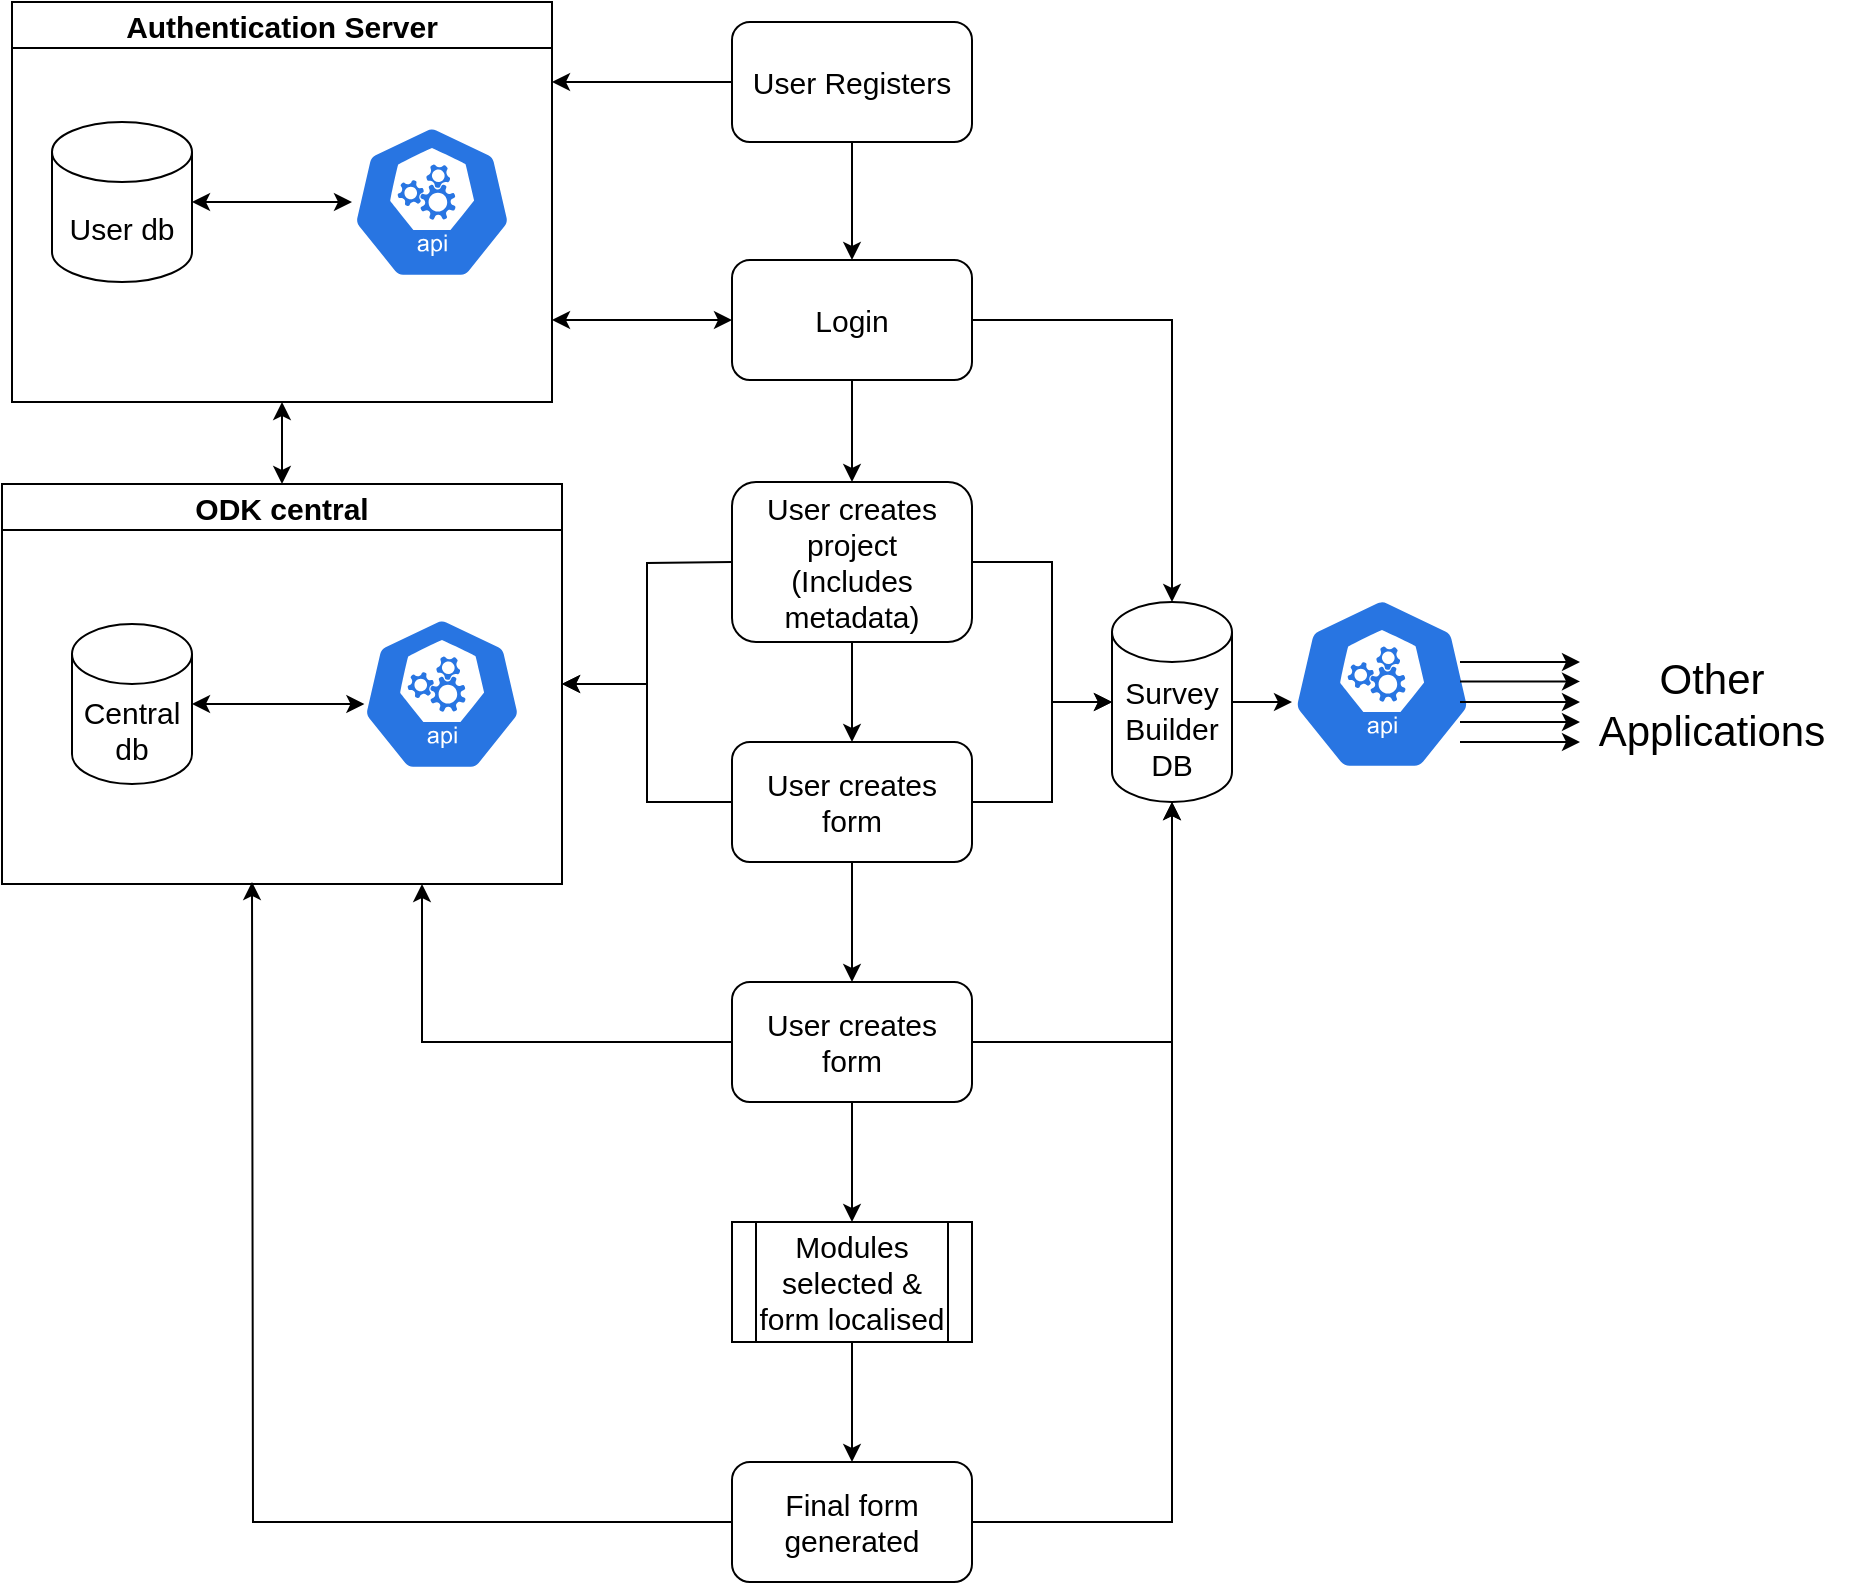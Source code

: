<mxfile version="14.9.6" type="device"><diagram id="VN9dA1OgNgCQVordeOg0" name="Page-1"><mxGraphModel dx="2740" dy="806" grid="1" gridSize="10" guides="1" tooltips="1" connect="1" arrows="1" fold="1" page="1" pageScale="1" pageWidth="1654" pageHeight="2336" math="0" shadow="0"><root><mxCell id="0"/><mxCell id="1" parent="0"/><mxCell id="EVZT892mOeLUbv4hLQb0-36" style="edgeStyle=orthogonalEdgeStyle;rounded=0;orthogonalLoop=1;jettySize=auto;html=1;exitX=0.5;exitY=1;exitDx=0;exitDy=0;entryX=0.5;entryY=0;entryDx=0;entryDy=0;startArrow=none;startFill=0;fontSize=15;" parent="1" source="EVZT892mOeLUbv4hLQb0-4" target="EVZT892mOeLUbv4hLQb0-6" edge="1"><mxGeometry relative="1" as="geometry"/></mxCell><mxCell id="EVZT892mOeLUbv4hLQb0-49" style="edgeStyle=orthogonalEdgeStyle;rounded=0;orthogonalLoop=1;jettySize=auto;html=1;exitX=0;exitY=0.5;exitDx=0;exitDy=0;startArrow=none;startFill=0;fontSize=15;" parent="1" source="EVZT892mOeLUbv4hLQb0-4" edge="1"><mxGeometry relative="1" as="geometry"><mxPoint x="-10" y="310" as="targetPoint"/></mxGeometry></mxCell><mxCell id="EVZT892mOeLUbv4hLQb0-4" value="User Registers" style="rounded=1;whiteSpace=wrap;html=1;fontSize=15;" parent="1" vertex="1"><mxGeometry x="80" y="280" width="120" height="60" as="geometry"/></mxCell><mxCell id="EVZT892mOeLUbv4hLQb0-46" style="edgeStyle=orthogonalEdgeStyle;rounded=0;orthogonalLoop=1;jettySize=auto;html=1;exitX=0.5;exitY=1;exitDx=0;exitDy=0;entryX=0.5;entryY=0;entryDx=0;entryDy=0;startArrow=none;startFill=0;fontSize=15;" parent="1" source="EVZT892mOeLUbv4hLQb0-6" target="EVZT892mOeLUbv4hLQb0-19" edge="1"><mxGeometry relative="1" as="geometry"/></mxCell><mxCell id="EVZT892mOeLUbv4hLQb0-50" style="edgeStyle=orthogonalEdgeStyle;rounded=0;orthogonalLoop=1;jettySize=auto;html=1;exitX=0;exitY=0.5;exitDx=0;exitDy=0;startArrow=classic;startFill=1;fontSize=15;" parent="1" source="EVZT892mOeLUbv4hLQb0-6" edge="1"><mxGeometry relative="1" as="geometry"><mxPoint x="-10" y="429" as="targetPoint"/></mxGeometry></mxCell><mxCell id="EVZT892mOeLUbv4hLQb0-59" style="edgeStyle=orthogonalEdgeStyle;rounded=0;orthogonalLoop=1;jettySize=auto;html=1;exitX=1;exitY=0.5;exitDx=0;exitDy=0;entryX=0.5;entryY=0;entryDx=0;entryDy=0;entryPerimeter=0;startArrow=none;startFill=0;fontSize=15;" parent="1" source="EVZT892mOeLUbv4hLQb0-6" target="EVZT892mOeLUbv4hLQb0-17" edge="1"><mxGeometry relative="1" as="geometry"/></mxCell><mxCell id="EVZT892mOeLUbv4hLQb0-6" value="Login" style="rounded=1;whiteSpace=wrap;html=1;fontSize=15;" parent="1" vertex="1"><mxGeometry x="80" y="399" width="120" height="60" as="geometry"/></mxCell><mxCell id="EVZT892mOeLUbv4hLQb0-77" style="edgeStyle=orthogonalEdgeStyle;rounded=0;orthogonalLoop=1;jettySize=auto;html=1;exitX=1;exitY=0.5;exitDx=0;exitDy=0;exitPerimeter=0;entryX=0;entryY=0.61;entryDx=0;entryDy=0;entryPerimeter=0;fontSize=15;startArrow=none;startFill=0;" parent="1" source="EVZT892mOeLUbv4hLQb0-17" target="EVZT892mOeLUbv4hLQb0-60" edge="1"><mxGeometry relative="1" as="geometry"/></mxCell><mxCell id="EVZT892mOeLUbv4hLQb0-17" value="Survey Builder DB" style="shape=cylinder3;whiteSpace=wrap;html=1;boundedLbl=1;backgroundOutline=1;size=15;fontSize=15;" parent="1" vertex="1"><mxGeometry x="270" y="570" width="60" height="100" as="geometry"/></mxCell><mxCell id="EVZT892mOeLUbv4hLQb0-44" style="edgeStyle=orthogonalEdgeStyle;rounded=0;orthogonalLoop=1;jettySize=auto;html=1;exitX=0;exitY=0.5;exitDx=0;exitDy=0;entryX=1;entryY=0.5;entryDx=0;entryDy=0;startArrow=none;startFill=0;fontSize=15;" parent="1" target="EVZT892mOeLUbv4hLQb0-37" edge="1"><mxGeometry relative="1" as="geometry"><mxPoint x="80" y="550" as="sourcePoint"/></mxGeometry></mxCell><mxCell id="EVZT892mOeLUbv4hLQb0-47" style="edgeStyle=orthogonalEdgeStyle;rounded=0;orthogonalLoop=1;jettySize=auto;html=1;exitX=0.5;exitY=1;exitDx=0;exitDy=0;entryX=0.5;entryY=0;entryDx=0;entryDy=0;startArrow=none;startFill=0;fontSize=15;" parent="1" source="EVZT892mOeLUbv4hLQb0-19" target="EVZT892mOeLUbv4hLQb0-20" edge="1"><mxGeometry relative="1" as="geometry"/></mxCell><mxCell id="sWjV3Y1_y2_6PfG4lUaT-1" style="edgeStyle=orthogonalEdgeStyle;rounded=0;orthogonalLoop=1;jettySize=auto;html=1;exitX=1;exitY=0.5;exitDx=0;exitDy=0;entryX=0;entryY=0.5;entryDx=0;entryDy=0;entryPerimeter=0;fontSize=15;" parent="1" source="EVZT892mOeLUbv4hLQb0-19" target="EVZT892mOeLUbv4hLQb0-17" edge="1"><mxGeometry relative="1" as="geometry"><Array as="points"><mxPoint x="240" y="550"/><mxPoint x="240" y="620"/></Array></mxGeometry></mxCell><mxCell id="EVZT892mOeLUbv4hLQb0-19" value="User creates project&lt;br style=&quot;font-size: 15px;&quot;&gt;(Includes metadata)" style="rounded=1;whiteSpace=wrap;html=1;fontSize=15;" parent="1" vertex="1"><mxGeometry x="80" y="510" width="120" height="80" as="geometry"/></mxCell><mxCell id="EVZT892mOeLUbv4hLQb0-45" style="edgeStyle=orthogonalEdgeStyle;rounded=0;orthogonalLoop=1;jettySize=auto;html=1;exitX=0;exitY=0.5;exitDx=0;exitDy=0;entryX=1;entryY=0.5;entryDx=0;entryDy=0;startArrow=none;startFill=0;fontSize=15;" parent="1" source="EVZT892mOeLUbv4hLQb0-20" target="EVZT892mOeLUbv4hLQb0-37" edge="1"><mxGeometry relative="1" as="geometry"/></mxCell><mxCell id="EVZT892mOeLUbv4hLQb0-48" style="edgeStyle=orthogonalEdgeStyle;rounded=0;orthogonalLoop=1;jettySize=auto;html=1;exitX=0.5;exitY=1;exitDx=0;exitDy=0;entryX=0.5;entryY=0;entryDx=0;entryDy=0;startArrow=none;startFill=0;fontSize=15;" parent="1" source="EVZT892mOeLUbv4hLQb0-20" target="EVZT892mOeLUbv4hLQb0-21" edge="1"><mxGeometry relative="1" as="geometry"/></mxCell><mxCell id="sWjV3Y1_y2_6PfG4lUaT-2" style="edgeStyle=orthogonalEdgeStyle;rounded=0;orthogonalLoop=1;jettySize=auto;html=1;exitX=1;exitY=0.5;exitDx=0;exitDy=0;fontSize=15;" parent="1" source="EVZT892mOeLUbv4hLQb0-20" edge="1"><mxGeometry relative="1" as="geometry"><mxPoint x="270" y="620" as="targetPoint"/><Array as="points"><mxPoint x="240" y="670"/><mxPoint x="240" y="620"/></Array></mxGeometry></mxCell><mxCell id="EVZT892mOeLUbv4hLQb0-20" value="User creates form" style="rounded=1;whiteSpace=wrap;html=1;fontSize=15;" parent="1" vertex="1"><mxGeometry x="80" y="640" width="120" height="60" as="geometry"/></mxCell><mxCell id="EVZT892mOeLUbv4hLQb0-53" style="edgeStyle=orthogonalEdgeStyle;rounded=0;orthogonalLoop=1;jettySize=auto;html=1;exitX=0;exitY=0.5;exitDx=0;exitDy=0;entryX=0.75;entryY=1;entryDx=0;entryDy=0;startArrow=none;startFill=0;fontSize=15;" parent="1" source="EVZT892mOeLUbv4hLQb0-21" target="EVZT892mOeLUbv4hLQb0-37" edge="1"><mxGeometry relative="1" as="geometry"/></mxCell><mxCell id="EVZT892mOeLUbv4hLQb0-54" style="edgeStyle=orthogonalEdgeStyle;rounded=0;orthogonalLoop=1;jettySize=auto;html=1;exitX=0.5;exitY=1;exitDx=0;exitDy=0;startArrow=none;startFill=0;fontSize=15;" parent="1" source="EVZT892mOeLUbv4hLQb0-21" edge="1"><mxGeometry relative="1" as="geometry"><mxPoint x="140" y="880" as="targetPoint"/></mxGeometry></mxCell><mxCell id="EVZT892mOeLUbv4hLQb0-75" style="edgeStyle=orthogonalEdgeStyle;rounded=0;orthogonalLoop=1;jettySize=auto;html=1;exitX=1;exitY=0.5;exitDx=0;exitDy=0;entryX=0.5;entryY=1;entryDx=0;entryDy=0;entryPerimeter=0;fontSize=15;startArrow=none;startFill=0;" parent="1" source="EVZT892mOeLUbv4hLQb0-21" target="EVZT892mOeLUbv4hLQb0-17" edge="1"><mxGeometry relative="1" as="geometry"/></mxCell><mxCell id="EVZT892mOeLUbv4hLQb0-21" value="User creates form" style="rounded=1;whiteSpace=wrap;html=1;fontSize=15;" parent="1" vertex="1"><mxGeometry x="80" y="760" width="120" height="60" as="geometry"/></mxCell><mxCell id="EVZT892mOeLUbv4hLQb0-43" style="edgeStyle=orthogonalEdgeStyle;rounded=0;orthogonalLoop=1;jettySize=auto;html=1;exitX=0.5;exitY=1;exitDx=0;exitDy=0;entryX=0.5;entryY=0;entryDx=0;entryDy=0;startArrow=classic;startFill=1;fontSize=15;" parent="1" source="EVZT892mOeLUbv4hLQb0-29" target="EVZT892mOeLUbv4hLQb0-37" edge="1"><mxGeometry relative="1" as="geometry"/></mxCell><mxCell id="EVZT892mOeLUbv4hLQb0-29" value="Authentication Server" style="swimlane;fontSize=15;" parent="1" vertex="1"><mxGeometry x="-280" y="270" width="270" height="200" as="geometry"/></mxCell><mxCell id="EVZT892mOeLUbv4hLQb0-32" value="" style="html=1;dashed=0;whitespace=wrap;fillColor=#2875E2;strokeColor=#ffffff;points=[[0.005,0.63,0],[0.1,0.2,0],[0.9,0.2,0],[0.5,0,0],[0.995,0.63,0],[0.72,0.99,0],[0.5,1,0],[0.28,0.99,0]];shape=mxgraph.kubernetes.icon;prIcon=api;fontSize=15;" parent="EVZT892mOeLUbv4hLQb0-29" vertex="1"><mxGeometry x="170" y="55" width="80" height="90" as="geometry"/></mxCell><mxCell id="EVZT892mOeLUbv4hLQb0-41" style="edgeStyle=orthogonalEdgeStyle;rounded=0;orthogonalLoop=1;jettySize=auto;html=1;exitX=1;exitY=0.5;exitDx=0;exitDy=0;exitPerimeter=0;startArrow=classic;startFill=1;fontSize=15;" parent="EVZT892mOeLUbv4hLQb0-29" source="EVZT892mOeLUbv4hLQb0-31" target="EVZT892mOeLUbv4hLQb0-32" edge="1"><mxGeometry relative="1" as="geometry"/></mxCell><mxCell id="EVZT892mOeLUbv4hLQb0-31" value="User db" style="shape=cylinder3;whiteSpace=wrap;html=1;boundedLbl=1;backgroundOutline=1;size=15;fontSize=15;" parent="EVZT892mOeLUbv4hLQb0-29" vertex="1"><mxGeometry x="20" y="60" width="70" height="80" as="geometry"/></mxCell><mxCell id="EVZT892mOeLUbv4hLQb0-37" value="ODK central" style="swimlane;fontSize=15;" parent="1" vertex="1"><mxGeometry x="-285" y="511" width="280" height="200" as="geometry"/></mxCell><mxCell id="EVZT892mOeLUbv4hLQb0-38" value="" style="html=1;dashed=0;whitespace=wrap;fillColor=#2875E2;strokeColor=#ffffff;points=[[0.005,0.63,0],[0.1,0.2,0],[0.9,0.2,0],[0.5,0,0],[0.995,0.63,0],[0.72,0.99,0],[0.5,1,0],[0.28,0.99,0]];shape=mxgraph.kubernetes.icon;prIcon=api;fontSize=15;" parent="EVZT892mOeLUbv4hLQb0-37" vertex="1"><mxGeometry x="180" y="60" width="80" height="90" as="geometry"/></mxCell><mxCell id="EVZT892mOeLUbv4hLQb0-40" style="edgeStyle=orthogonalEdgeStyle;rounded=0;orthogonalLoop=1;jettySize=auto;html=1;exitX=1;exitY=0.5;exitDx=0;exitDy=0;exitPerimeter=0;entryX=0.015;entryY=0.556;entryDx=0;entryDy=0;entryPerimeter=0;startArrow=classic;startFill=1;fontSize=15;" parent="EVZT892mOeLUbv4hLQb0-37" source="EVZT892mOeLUbv4hLQb0-39" target="EVZT892mOeLUbv4hLQb0-38" edge="1"><mxGeometry relative="1" as="geometry"/></mxCell><mxCell id="EVZT892mOeLUbv4hLQb0-39" value="Central db" style="shape=cylinder3;whiteSpace=wrap;html=1;boundedLbl=1;backgroundOutline=1;size=15;fontSize=15;" parent="EVZT892mOeLUbv4hLQb0-37" vertex="1"><mxGeometry x="35" y="70" width="60" height="80" as="geometry"/></mxCell><mxCell id="EVZT892mOeLUbv4hLQb0-57" style="edgeStyle=orthogonalEdgeStyle;rounded=0;orthogonalLoop=1;jettySize=auto;html=1;exitX=0.5;exitY=1;exitDx=0;exitDy=0;startArrow=none;startFill=0;fontSize=15;" parent="1" source="EVZT892mOeLUbv4hLQb0-55" target="EVZT892mOeLUbv4hLQb0-56" edge="1"><mxGeometry relative="1" as="geometry"/></mxCell><mxCell id="EVZT892mOeLUbv4hLQb0-55" value="Modules selected &amp;amp; form localised" style="shape=process;whiteSpace=wrap;html=1;backgroundOutline=1;fontSize=15;" parent="1" vertex="1"><mxGeometry x="80" y="880" width="120" height="60" as="geometry"/></mxCell><mxCell id="EVZT892mOeLUbv4hLQb0-58" style="edgeStyle=orthogonalEdgeStyle;rounded=0;orthogonalLoop=1;jettySize=auto;html=1;exitX=0;exitY=0.5;exitDx=0;exitDy=0;startArrow=none;startFill=0;fontSize=15;" parent="1" source="EVZT892mOeLUbv4hLQb0-56" edge="1"><mxGeometry relative="1" as="geometry"><mxPoint x="-160" y="710" as="targetPoint"/></mxGeometry></mxCell><mxCell id="EVZT892mOeLUbv4hLQb0-76" style="edgeStyle=orthogonalEdgeStyle;rounded=0;orthogonalLoop=1;jettySize=auto;html=1;exitX=1;exitY=0.5;exitDx=0;exitDy=0;entryX=0.5;entryY=1;entryDx=0;entryDy=0;entryPerimeter=0;fontSize=15;startArrow=none;startFill=0;" parent="1" source="EVZT892mOeLUbv4hLQb0-56" target="EVZT892mOeLUbv4hLQb0-17" edge="1"><mxGeometry relative="1" as="geometry"/></mxCell><mxCell id="EVZT892mOeLUbv4hLQb0-56" value="Final form generated" style="rounded=1;whiteSpace=wrap;html=1;fontSize=15;" parent="1" vertex="1"><mxGeometry x="80" y="1000" width="120" height="60" as="geometry"/></mxCell><mxCell id="EVZT892mOeLUbv4hLQb0-60" value="" style="html=1;dashed=0;whitespace=wrap;fillColor=#2875E2;strokeColor=#ffffff;points=[[0.005,0.63,0],[0.1,0.2,0],[0.9,0.2,0],[0.5,0,0],[0.995,0.63,0],[0.72,0.99,0],[0.5,1,0],[0.28,0.99,0]];shape=mxgraph.kubernetes.icon;prIcon=api" parent="1" vertex="1"><mxGeometry x="360" y="566" width="90" height="90" as="geometry"/></mxCell><mxCell id="EVZT892mOeLUbv4hLQb0-64" value="" style="endArrow=classic;html=1;" parent="1" edge="1"><mxGeometry width="50" height="50" relative="1" as="geometry"><mxPoint x="444" y="600" as="sourcePoint"/><mxPoint x="504" y="600" as="targetPoint"/></mxGeometry></mxCell><mxCell id="EVZT892mOeLUbv4hLQb0-65" value="" style="endArrow=classic;html=1;" parent="1" edge="1"><mxGeometry width="50" height="50" relative="1" as="geometry"><mxPoint x="444" y="609.71" as="sourcePoint"/><mxPoint x="504" y="609.71" as="targetPoint"/></mxGeometry></mxCell><mxCell id="EVZT892mOeLUbv4hLQb0-66" value="" style="endArrow=classic;html=1;" parent="1" edge="1"><mxGeometry width="50" height="50" relative="1" as="geometry"><mxPoint x="444" y="620" as="sourcePoint"/><mxPoint x="504" y="620" as="targetPoint"/></mxGeometry></mxCell><mxCell id="EVZT892mOeLUbv4hLQb0-67" value="" style="endArrow=classic;html=1;" parent="1" edge="1"><mxGeometry width="50" height="50" relative="1" as="geometry"><mxPoint x="444" y="630" as="sourcePoint"/><mxPoint x="504" y="630" as="targetPoint"/></mxGeometry></mxCell><mxCell id="EVZT892mOeLUbv4hLQb0-68" value="" style="endArrow=classic;html=1;" parent="1" edge="1"><mxGeometry width="50" height="50" relative="1" as="geometry"><mxPoint x="444" y="640" as="sourcePoint"/><mxPoint x="504" y="640" as="targetPoint"/></mxGeometry></mxCell><mxCell id="EVZT892mOeLUbv4hLQb0-69" value="Other Applications" style="text;html=1;strokeColor=none;fillColor=none;align=center;verticalAlign=middle;whiteSpace=wrap;rounded=0;fontSize=21;" parent="1" vertex="1"><mxGeometry x="490" y="592" width="160" height="58" as="geometry"/></mxCell></root></mxGraphModel></diagram></mxfile>